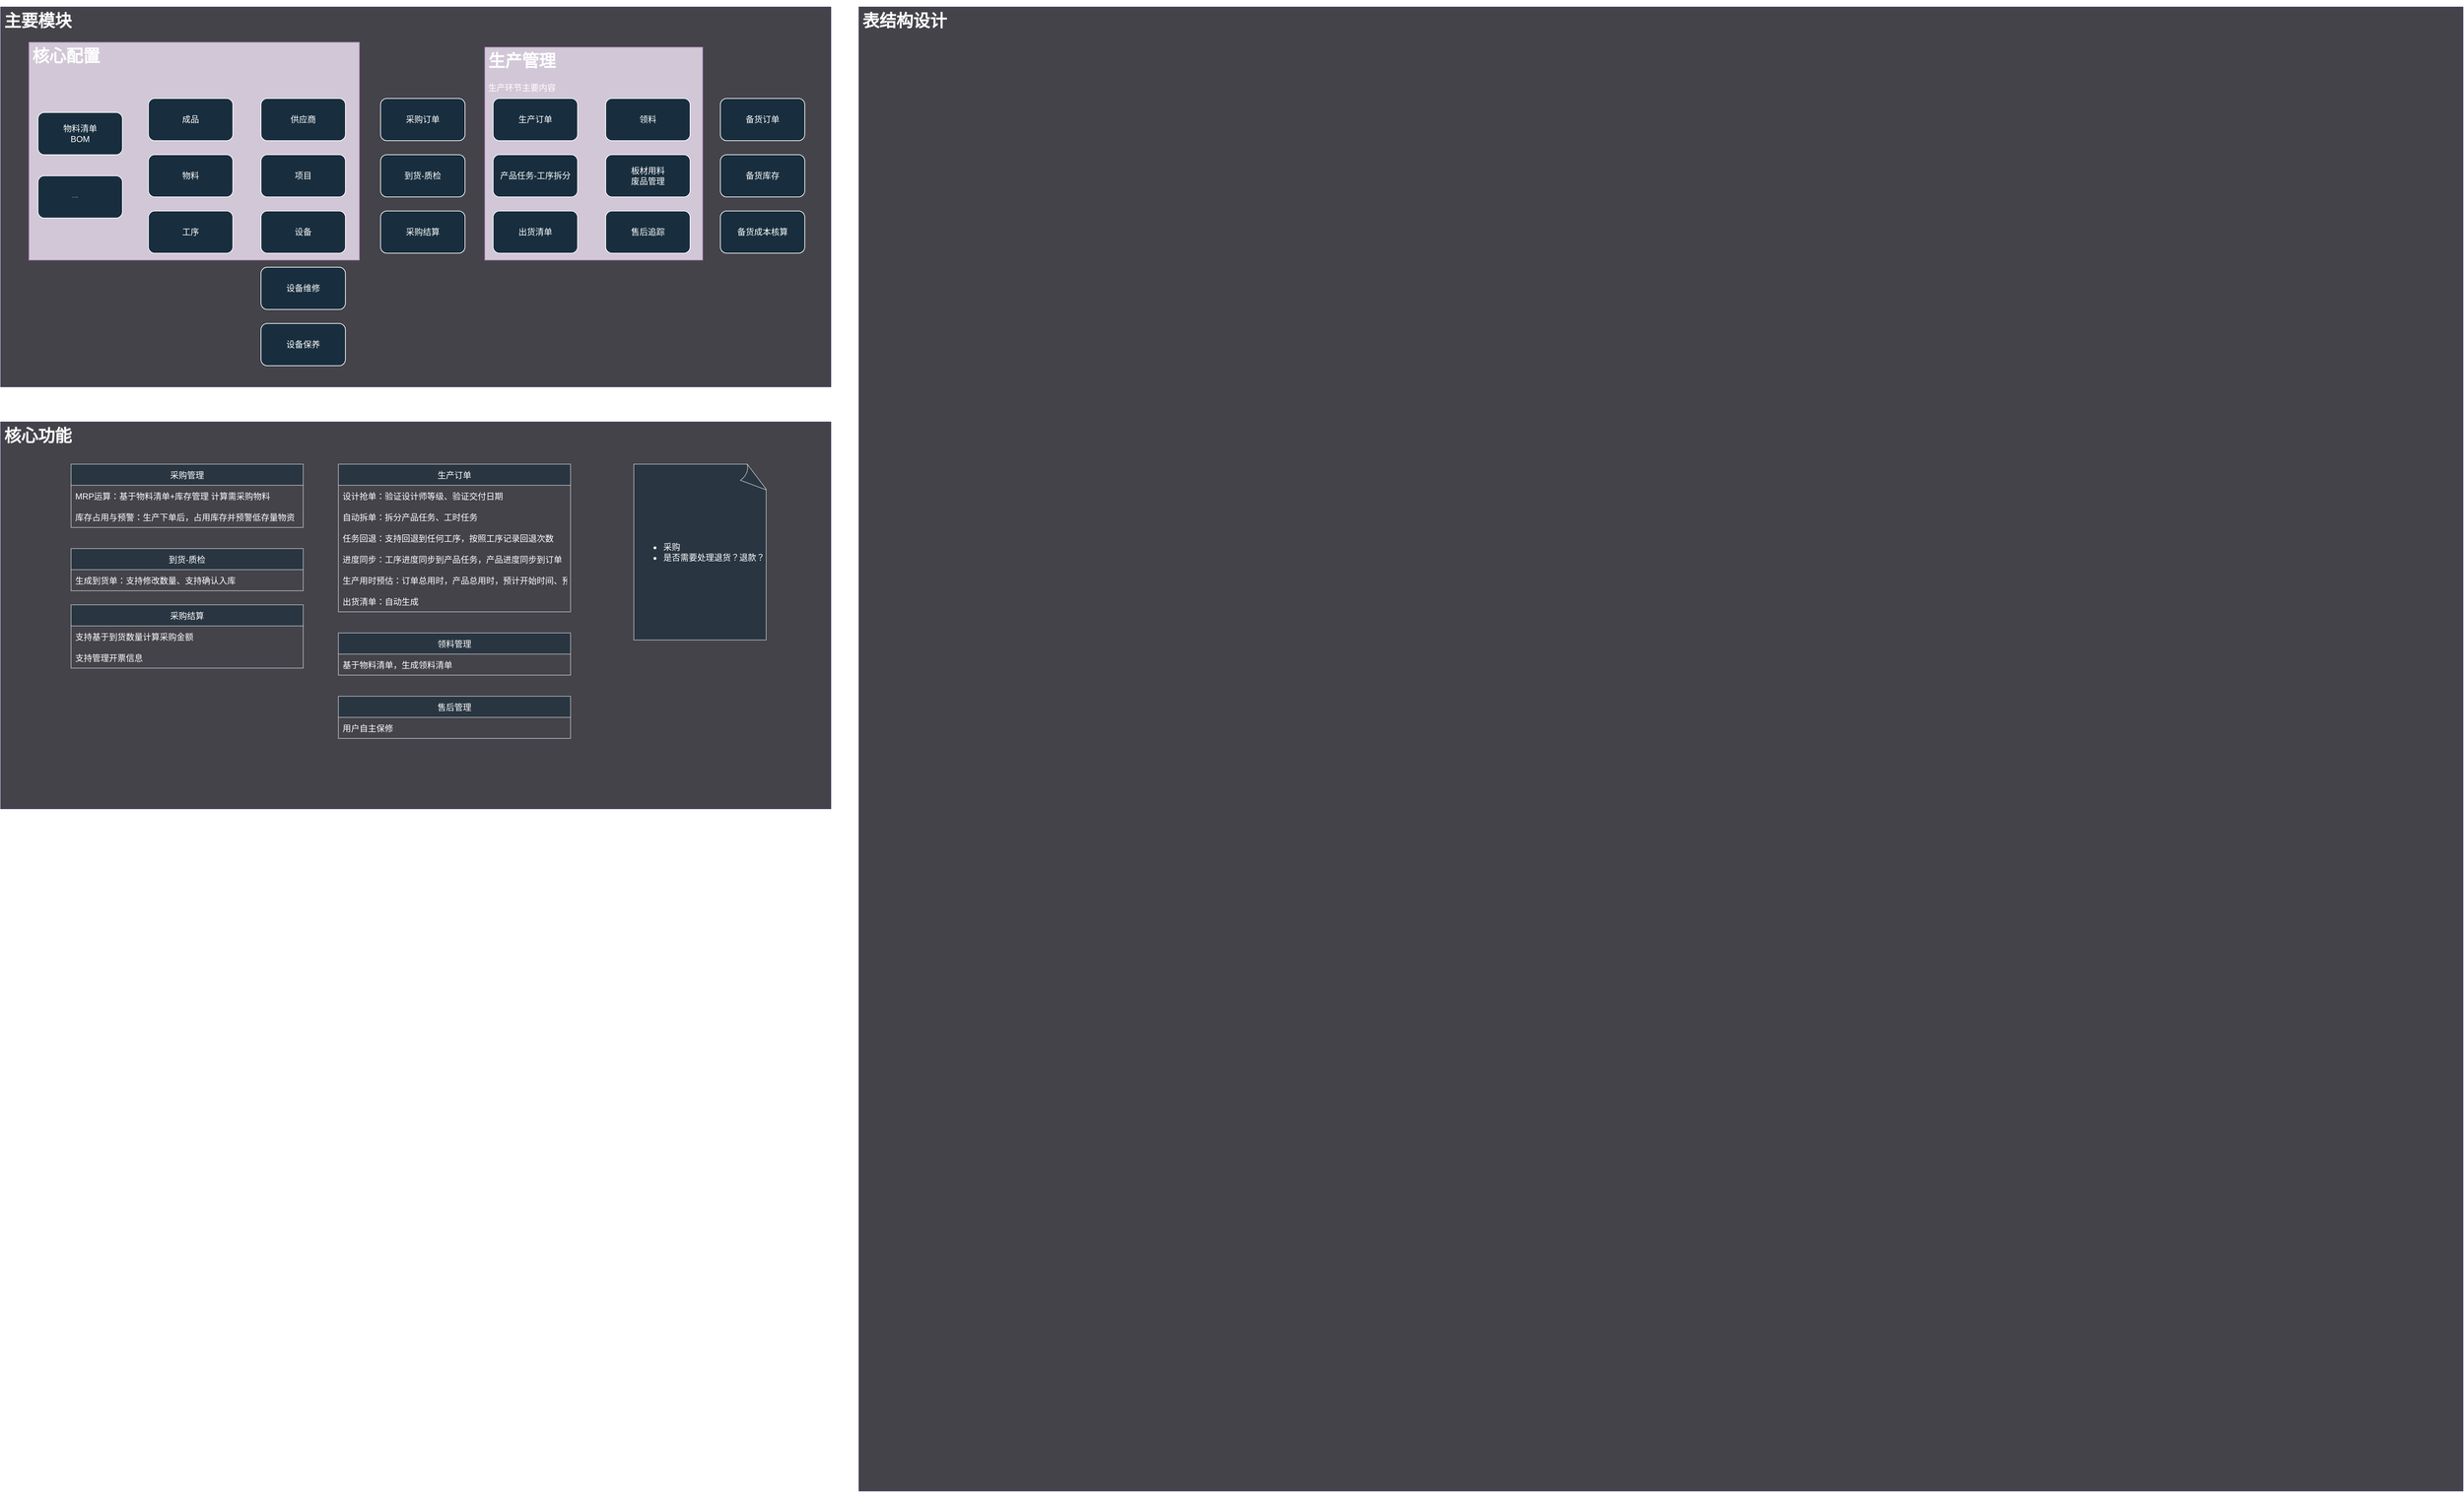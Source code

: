 <mxfile version="17.1.5" type="github">
  <diagram id="ZUUghf88n0iKDZj5hJ0J" name="Page-1">
    <mxGraphModel dx="2156" dy="1347" grid="1" gridSize="10" guides="0" tooltips="1" connect="0" arrows="0" fold="1" page="0" pageScale="1" pageWidth="827" pageHeight="1169" background="none" math="0" shadow="0">
      <root>
        <mxCell id="0" />
        <mxCell id="1" parent="0" />
        <mxCell id="YlMBUXd2ht9FfLMpNzXx-30" value="&lt;h1&gt;&lt;font color=&quot;#ffffff&quot;&gt;主要模块&lt;/font&gt;&lt;/h1&gt;&lt;p&gt;&lt;br&gt;&lt;/p&gt;" style="text;html=1;strokeColor=#444063;fillColor=#44434A;spacing=5;spacingTop=-20;whiteSpace=wrap;overflow=hidden;rounded=0;sketch=0;labelBackgroundColor=none;" vertex="1" parent="1">
          <mxGeometry x="300" y="10" width="1180" height="540" as="geometry" />
        </mxCell>
        <mxCell id="YlMBUXd2ht9FfLMpNzXx-55" value="&lt;h1&gt;&lt;font color=&quot;#ffffff&quot;&gt;核心配置&lt;/font&gt;&lt;/h1&gt;" style="text;html=1;strokeColor=#9673a6;fillColor=#e1d5e7;spacing=5;spacingTop=-20;whiteSpace=wrap;overflow=hidden;rounded=0;sketch=0;opacity=90;" vertex="1" parent="1">
          <mxGeometry x="340" y="60" width="470" height="310" as="geometry" />
        </mxCell>
        <mxCell id="YlMBUXd2ht9FfLMpNzXx-29" value="&lt;h1&gt;&lt;font color=&quot;#ffffff&quot;&gt;生产管理&lt;/font&gt;&lt;/h1&gt;&lt;p&gt;&lt;font color=&quot;#ffffff&quot;&gt;生产环节主要内容&lt;/font&gt;&lt;/p&gt;" style="text;html=1;strokeColor=#9673a6;fillColor=#e1d5e7;spacing=5;spacingTop=-20;whiteSpace=wrap;overflow=hidden;rounded=0;sketch=0;opacity=90;" vertex="1" parent="1">
          <mxGeometry x="988" y="67" width="310" height="303" as="geometry" />
        </mxCell>
        <mxCell id="YlMBUXd2ht9FfLMpNzXx-1" value="物料清单&lt;br&gt;BOM" style="rounded=1;whiteSpace=wrap;html=1;fillColor=#182E3E;strokeColor=#FFFFFF;fontColor=#FFFFFF;" vertex="1" parent="1">
          <mxGeometry x="353" y="160" width="120" height="60" as="geometry" />
        </mxCell>
        <mxCell id="YlMBUXd2ht9FfLMpNzXx-2" value="&lt;span&gt;&lt;blockquote style=&quot;margin-left: 46px; line-height: 100%; margin-bottom: 0pt; margin-top: 0pt; font-size: 1px;&quot;&gt;产品-工时-工序配置&lt;/blockquote&gt;&lt;/span&gt;" style="rounded=1;whiteSpace=wrap;html=1;align=left;fillColor=#182E3E;strokeColor=#FFFFFF;fontColor=#FFFFFF;" vertex="1" parent="1">
          <mxGeometry x="353" y="250" width="120" height="60" as="geometry" />
        </mxCell>
        <mxCell id="YlMBUXd2ht9FfLMpNzXx-3" value="成品" style="rounded=1;whiteSpace=wrap;html=1;fillColor=#182E3E;strokeColor=#FFFFFF;fontColor=#FFFFFF;" vertex="1" parent="1">
          <mxGeometry x="510" y="140" width="120" height="60" as="geometry" />
        </mxCell>
        <mxCell id="YlMBUXd2ht9FfLMpNzXx-4" value="物料" style="rounded=1;whiteSpace=wrap;html=1;fillColor=#182E3E;strokeColor=#FFFFFF;fontColor=#FFFFFF;" vertex="1" parent="1">
          <mxGeometry x="510" y="220" width="120" height="60" as="geometry" />
        </mxCell>
        <mxCell id="YlMBUXd2ht9FfLMpNzXx-5" value="工序" style="rounded=1;whiteSpace=wrap;html=1;fillColor=#182E3E;strokeColor=#FFFFFF;fontColor=#FFFFFF;" vertex="1" parent="1">
          <mxGeometry x="510" y="300" width="120" height="60" as="geometry" />
        </mxCell>
        <mxCell id="YlMBUXd2ht9FfLMpNzXx-6" value="供应商" style="rounded=1;whiteSpace=wrap;html=1;fillColor=#182E3E;strokeColor=#FFFFFF;fontColor=#FFFFFF;" vertex="1" parent="1">
          <mxGeometry x="670" y="140" width="120" height="60" as="geometry" />
        </mxCell>
        <mxCell id="YlMBUXd2ht9FfLMpNzXx-7" value="项目" style="rounded=1;whiteSpace=wrap;html=1;fillColor=#182E3E;strokeColor=#FFFFFF;fontColor=#FFFFFF;" vertex="1" parent="1">
          <mxGeometry x="670" y="220" width="120" height="60" as="geometry" />
        </mxCell>
        <mxCell id="YlMBUXd2ht9FfLMpNzXx-8" value="设备" style="rounded=1;whiteSpace=wrap;html=1;fillColor=#182E3E;strokeColor=#FFFFFF;fontColor=#FFFFFF;" vertex="1" parent="1">
          <mxGeometry x="670" y="300" width="120" height="60" as="geometry" />
        </mxCell>
        <mxCell id="YlMBUXd2ht9FfLMpNzXx-9" value="采购订单" style="rounded=1;whiteSpace=wrap;html=1;fillColor=#182E3E;strokeColor=#FFFFFF;fontColor=#FFFFFF;" vertex="1" parent="1">
          <mxGeometry x="840" y="140" width="120" height="60" as="geometry" />
        </mxCell>
        <mxCell id="YlMBUXd2ht9FfLMpNzXx-10" value="到货-质检" style="rounded=1;whiteSpace=wrap;html=1;fillColor=#182E3E;strokeColor=#FFFFFF;fontColor=#FFFFFF;" vertex="1" parent="1">
          <mxGeometry x="840" y="220" width="120" height="60" as="geometry" />
        </mxCell>
        <mxCell id="YlMBUXd2ht9FfLMpNzXx-11" value="采购结算" style="rounded=1;whiteSpace=wrap;html=1;fillColor=#182E3E;strokeColor=#FFFFFF;fontColor=#FFFFFF;" vertex="1" parent="1">
          <mxGeometry x="840" y="300" width="120" height="60" as="geometry" />
        </mxCell>
        <mxCell id="YlMBUXd2ht9FfLMpNzXx-12" value="生产订单" style="rounded=1;whiteSpace=wrap;html=1;fillColor=#182E3E;strokeColor=#FFFFFF;fontColor=#FFFFFF;" vertex="1" parent="1">
          <mxGeometry x="1000" y="140" width="120" height="60" as="geometry" />
        </mxCell>
        <mxCell id="YlMBUXd2ht9FfLMpNzXx-13" value="产品任务-工序拆分" style="rounded=1;whiteSpace=wrap;html=1;fillColor=#182E3E;strokeColor=#FFFFFF;fontColor=#FFFFFF;" vertex="1" parent="1">
          <mxGeometry x="1000" y="220" width="120" height="60" as="geometry" />
        </mxCell>
        <mxCell id="YlMBUXd2ht9FfLMpNzXx-14" value="出货清单" style="rounded=1;whiteSpace=wrap;html=1;fillColor=#182E3E;strokeColor=#FFFFFF;fontColor=#FFFFFF;" vertex="1" parent="1">
          <mxGeometry x="1000" y="300" width="120" height="60" as="geometry" />
        </mxCell>
        <mxCell id="YlMBUXd2ht9FfLMpNzXx-16" value="领料" style="rounded=1;whiteSpace=wrap;html=1;fillColor=#182E3E;strokeColor=#FFFFFF;fontColor=#FFFFFF;" vertex="1" parent="1">
          <mxGeometry x="1160" y="140" width="120" height="60" as="geometry" />
        </mxCell>
        <mxCell id="YlMBUXd2ht9FfLMpNzXx-17" value="板材用料&lt;br&gt;废品管理" style="rounded=1;whiteSpace=wrap;html=1;fillColor=#182E3E;strokeColor=#FFFFFF;fontColor=#FFFFFF;" vertex="1" parent="1">
          <mxGeometry x="1160" y="220" width="120" height="60" as="geometry" />
        </mxCell>
        <mxCell id="YlMBUXd2ht9FfLMpNzXx-18" value="备货订单" style="rounded=1;whiteSpace=wrap;html=1;fillColor=#182E3E;strokeColor=#FFFFFF;fontColor=#FFFFFF;" vertex="1" parent="1">
          <mxGeometry x="1323" y="140" width="120" height="60" as="geometry" />
        </mxCell>
        <mxCell id="YlMBUXd2ht9FfLMpNzXx-19" value="备货库存" style="rounded=1;whiteSpace=wrap;html=1;fillColor=#182E3E;strokeColor=#FFFFFF;fontColor=#FFFFFF;" vertex="1" parent="1">
          <mxGeometry x="1323" y="220" width="120" height="60" as="geometry" />
        </mxCell>
        <mxCell id="YlMBUXd2ht9FfLMpNzXx-20" value="备货成本核算" style="rounded=1;whiteSpace=wrap;html=1;fillColor=#182E3E;strokeColor=#FFFFFF;fontColor=#FFFFFF;" vertex="1" parent="1">
          <mxGeometry x="1323" y="300" width="120" height="60" as="geometry" />
        </mxCell>
        <mxCell id="YlMBUXd2ht9FfLMpNzXx-23" value="售后追踪" style="rounded=1;whiteSpace=wrap;html=1;fillColor=#182E3E;strokeColor=#FFFFFF;fontColor=#FFFFFF;" vertex="1" parent="1">
          <mxGeometry x="1160" y="300" width="120" height="60" as="geometry" />
        </mxCell>
        <mxCell id="YlMBUXd2ht9FfLMpNzXx-25" value="设备维修" style="rounded=1;whiteSpace=wrap;html=1;fillColor=#182E3E;strokeColor=#FFFFFF;fontColor=#FFFFFF;" vertex="1" parent="1">
          <mxGeometry x="670" y="380" width="120" height="60" as="geometry" />
        </mxCell>
        <mxCell id="YlMBUXd2ht9FfLMpNzXx-26" value="设备保养" style="rounded=1;whiteSpace=wrap;html=1;fillColor=#182E3E;strokeColor=#FFFFFF;fontColor=#FFFFFF;" vertex="1" parent="1">
          <mxGeometry x="670" y="460" width="120" height="60" as="geometry" />
        </mxCell>
        <mxCell id="YlMBUXd2ht9FfLMpNzXx-31" value="&lt;h1&gt;&lt;font color=&quot;#ffffff&quot;&gt;核心功能&lt;/font&gt;&lt;/h1&gt;&lt;p&gt;&lt;br&gt;&lt;/p&gt;" style="text;html=1;strokeColor=#444063;fillColor=#44434A;spacing=5;spacingTop=-20;whiteSpace=wrap;overflow=hidden;rounded=0;sketch=0;labelBackgroundColor=none;" vertex="1" parent="1">
          <mxGeometry x="300" y="600" width="1180" height="550" as="geometry" />
        </mxCell>
        <mxCell id="YlMBUXd2ht9FfLMpNzXx-56" value="采购管理" style="swimlane;fontStyle=0;childLayout=stackLayout;horizontal=1;startSize=30;horizontalStack=0;resizeParent=1;resizeParentMax=0;resizeLast=0;collapsible=1;marginBottom=0;rounded=0;sketch=0;fontColor=#FFFFFF;strokeColor=#FFFFFF;fillColor=#182E3E;opacity=60;" vertex="1" parent="1">
          <mxGeometry x="400" y="660" width="330" height="90" as="geometry" />
        </mxCell>
        <mxCell id="YlMBUXd2ht9FfLMpNzXx-57" value="MRP运算：基于物料清单+库存管理 计算需采购物料" style="text;strokeColor=none;fillColor=none;align=left;verticalAlign=middle;spacingLeft=4;spacingRight=4;overflow=hidden;points=[[0,0.5],[1,0.5]];portConstraint=eastwest;rotatable=0;rounded=0;sketch=0;fontColor=#FFFFFF;opacity=60;" vertex="1" parent="YlMBUXd2ht9FfLMpNzXx-56">
          <mxGeometry y="30" width="330" height="30" as="geometry" />
        </mxCell>
        <mxCell id="YlMBUXd2ht9FfLMpNzXx-59" value="库存占用与预警：生产下单后，占用库存并预警低存量物资" style="text;strokeColor=none;fillColor=none;align=left;verticalAlign=middle;spacingLeft=4;spacingRight=4;overflow=hidden;points=[[0,0.5],[1,0.5]];portConstraint=eastwest;rotatable=0;rounded=0;sketch=0;fontColor=#FFFFFF;opacity=60;" vertex="1" parent="YlMBUXd2ht9FfLMpNzXx-56">
          <mxGeometry y="60" width="330" height="30" as="geometry" />
        </mxCell>
        <mxCell id="YlMBUXd2ht9FfLMpNzXx-61" value="到货-质检" style="swimlane;fontStyle=0;childLayout=stackLayout;horizontal=1;startSize=30;horizontalStack=0;resizeParent=1;resizeParentMax=0;resizeLast=0;collapsible=1;marginBottom=0;rounded=0;sketch=0;fontColor=#FFFFFF;strokeColor=#FFFFFF;fillColor=#182E3E;opacity=60;" vertex="1" parent="1">
          <mxGeometry x="400" y="780" width="330" height="60" as="geometry" />
        </mxCell>
        <mxCell id="YlMBUXd2ht9FfLMpNzXx-62" value="生成到货单：支持修改数量、支持确认入库" style="text;strokeColor=none;fillColor=none;align=left;verticalAlign=middle;spacingLeft=4;spacingRight=4;overflow=hidden;points=[[0,0.5],[1,0.5]];portConstraint=eastwest;rotatable=0;rounded=0;sketch=0;fontColor=#FFFFFF;opacity=60;" vertex="1" parent="YlMBUXd2ht9FfLMpNzXx-61">
          <mxGeometry y="30" width="330" height="30" as="geometry" />
        </mxCell>
        <mxCell id="YlMBUXd2ht9FfLMpNzXx-64" value="采购结算" style="swimlane;fontStyle=0;childLayout=stackLayout;horizontal=1;startSize=30;horizontalStack=0;resizeParent=1;resizeParentMax=0;resizeLast=0;collapsible=1;marginBottom=0;rounded=0;sketch=0;fontColor=#FFFFFF;strokeColor=#FFFFFF;fillColor=#182E3E;opacity=60;" vertex="1" parent="1">
          <mxGeometry x="400" y="860" width="330" height="90" as="geometry" />
        </mxCell>
        <mxCell id="YlMBUXd2ht9FfLMpNzXx-65" value="支持基于到货数量计算采购金额" style="text;strokeColor=none;fillColor=none;align=left;verticalAlign=middle;spacingLeft=4;spacingRight=4;overflow=hidden;points=[[0,0.5],[1,0.5]];portConstraint=eastwest;rotatable=0;rounded=0;sketch=0;fontColor=#FFFFFF;opacity=60;" vertex="1" parent="YlMBUXd2ht9FfLMpNzXx-64">
          <mxGeometry y="30" width="330" height="30" as="geometry" />
        </mxCell>
        <mxCell id="YlMBUXd2ht9FfLMpNzXx-68" value="支持管理开票信息" style="text;strokeColor=none;fillColor=none;align=left;verticalAlign=middle;spacingLeft=4;spacingRight=4;overflow=hidden;points=[[0,0.5],[1,0.5]];portConstraint=eastwest;rotatable=0;rounded=0;sketch=0;fontColor=#FFFFFF;opacity=60;" vertex="1" parent="YlMBUXd2ht9FfLMpNzXx-64">
          <mxGeometry y="60" width="330" height="30" as="geometry" />
        </mxCell>
        <mxCell id="YlMBUXd2ht9FfLMpNzXx-71" value="&lt;ul&gt;&lt;li&gt;&lt;span&gt;采购&lt;/span&gt;&lt;/li&gt;&lt;li&gt;&lt;span&gt;是否需要处理退货？退款？&lt;/span&gt;&lt;/li&gt;&lt;/ul&gt;" style="whiteSpace=wrap;html=1;shape=mxgraph.basic.document;rounded=0;sketch=0;fontColor=#FFFFFF;strokeColor=#FFFFFF;fillColor=#182E3E;opacity=60;align=left;" vertex="1" parent="1">
          <mxGeometry x="1200" y="660" width="190" height="250" as="geometry" />
        </mxCell>
        <mxCell id="YlMBUXd2ht9FfLMpNzXx-80" value="生产订单" style="swimlane;fontStyle=0;childLayout=stackLayout;horizontal=1;startSize=30;horizontalStack=0;resizeParent=1;resizeParentMax=0;resizeLast=0;collapsible=1;marginBottom=0;rounded=0;sketch=0;fontColor=#FFFFFF;strokeColor=#FFFFFF;fillColor=#182E3E;opacity=60;" vertex="1" parent="1">
          <mxGeometry x="780" y="660" width="330" height="210" as="geometry" />
        </mxCell>
        <mxCell id="YlMBUXd2ht9FfLMpNzXx-81" value="设计抢单：验证设计师等级、验证交付日期" style="text;strokeColor=none;fillColor=none;align=left;verticalAlign=middle;spacingLeft=4;spacingRight=4;overflow=hidden;points=[[0,0.5],[1,0.5]];portConstraint=eastwest;rotatable=0;rounded=0;sketch=0;fontColor=#FFFFFF;opacity=60;" vertex="1" parent="YlMBUXd2ht9FfLMpNzXx-80">
          <mxGeometry y="30" width="330" height="30" as="geometry" />
        </mxCell>
        <mxCell id="YlMBUXd2ht9FfLMpNzXx-82" value="自动拆单：拆分产品任务、工时任务" style="text;strokeColor=none;fillColor=none;align=left;verticalAlign=middle;spacingLeft=4;spacingRight=4;overflow=hidden;points=[[0,0.5],[1,0.5]];portConstraint=eastwest;rotatable=0;rounded=0;sketch=0;fontColor=#FFFFFF;opacity=60;" vertex="1" parent="YlMBUXd2ht9FfLMpNzXx-80">
          <mxGeometry y="60" width="330" height="30" as="geometry" />
        </mxCell>
        <mxCell id="YlMBUXd2ht9FfLMpNzXx-88" value="任务回退：支持回退到任何工序，按照工序记录回退次数" style="text;strokeColor=none;fillColor=none;align=left;verticalAlign=middle;spacingLeft=4;spacingRight=4;overflow=hidden;points=[[0,0.5],[1,0.5]];portConstraint=eastwest;rotatable=0;rounded=0;sketch=0;fontColor=#FFFFFF;opacity=60;" vertex="1" parent="YlMBUXd2ht9FfLMpNzXx-80">
          <mxGeometry y="90" width="330" height="30" as="geometry" />
        </mxCell>
        <mxCell id="YlMBUXd2ht9FfLMpNzXx-89" value="进度同步：工序进度同步到产品任务，产品进度同步到订单" style="text;strokeColor=none;fillColor=none;align=left;verticalAlign=middle;spacingLeft=4;spacingRight=4;overflow=hidden;points=[[0,0.5],[1,0.5]];portConstraint=eastwest;rotatable=0;rounded=0;sketch=0;fontColor=#FFFFFF;opacity=60;" vertex="1" parent="YlMBUXd2ht9FfLMpNzXx-80">
          <mxGeometry y="120" width="330" height="30" as="geometry" />
        </mxCell>
        <mxCell id="YlMBUXd2ht9FfLMpNzXx-90" value="生产用时预估：订单总用时，产品总用时，预计开始时间、预计结束时间" style="text;strokeColor=none;fillColor=none;align=left;verticalAlign=middle;spacingLeft=4;spacingRight=4;overflow=hidden;points=[[0,0.5],[1,0.5]];portConstraint=eastwest;rotatable=0;rounded=0;sketch=0;fontColor=#FFFFFF;opacity=60;" vertex="1" parent="YlMBUXd2ht9FfLMpNzXx-80">
          <mxGeometry y="150" width="330" height="30" as="geometry" />
        </mxCell>
        <mxCell id="YlMBUXd2ht9FfLMpNzXx-91" value="出货清单：自动生成" style="text;strokeColor=none;fillColor=none;align=left;verticalAlign=middle;spacingLeft=4;spacingRight=4;overflow=hidden;points=[[0,0.5],[1,0.5]];portConstraint=eastwest;rotatable=0;rounded=0;sketch=0;fontColor=#FFFFFF;opacity=60;" vertex="1" parent="YlMBUXd2ht9FfLMpNzXx-80">
          <mxGeometry y="180" width="330" height="30" as="geometry" />
        </mxCell>
        <mxCell id="YlMBUXd2ht9FfLMpNzXx-83" value="领料管理" style="swimlane;fontStyle=0;childLayout=stackLayout;horizontal=1;startSize=30;horizontalStack=0;resizeParent=1;resizeParentMax=0;resizeLast=0;collapsible=1;marginBottom=0;rounded=0;sketch=0;fontColor=#FFFFFF;strokeColor=#FFFFFF;fillColor=#182E3E;opacity=60;" vertex="1" parent="1">
          <mxGeometry x="780" y="900" width="330" height="60" as="geometry" />
        </mxCell>
        <mxCell id="YlMBUXd2ht9FfLMpNzXx-84" value="基于物料清单，生成领料清单" style="text;strokeColor=none;fillColor=none;align=left;verticalAlign=middle;spacingLeft=4;spacingRight=4;overflow=hidden;points=[[0,0.5],[1,0.5]];portConstraint=eastwest;rotatable=0;rounded=0;sketch=0;fontColor=#FFFFFF;opacity=60;" vertex="1" parent="YlMBUXd2ht9FfLMpNzXx-83">
          <mxGeometry y="30" width="330" height="30" as="geometry" />
        </mxCell>
        <mxCell id="YlMBUXd2ht9FfLMpNzXx-85" value="售后管理" style="swimlane;fontStyle=0;childLayout=stackLayout;horizontal=1;startSize=30;horizontalStack=0;resizeParent=1;resizeParentMax=0;resizeLast=0;collapsible=1;marginBottom=0;rounded=0;sketch=0;fontColor=#FFFFFF;strokeColor=#FFFFFF;fillColor=#182E3E;opacity=60;" vertex="1" parent="1">
          <mxGeometry x="780" y="990" width="330" height="60" as="geometry" />
        </mxCell>
        <mxCell id="YlMBUXd2ht9FfLMpNzXx-86" value="用户自主保修" style="text;strokeColor=none;fillColor=none;align=left;verticalAlign=middle;spacingLeft=4;spacingRight=4;overflow=hidden;points=[[0,0.5],[1,0.5]];portConstraint=eastwest;rotatable=0;rounded=0;sketch=0;fontColor=#FFFFFF;opacity=60;" vertex="1" parent="YlMBUXd2ht9FfLMpNzXx-85">
          <mxGeometry y="30" width="330" height="30" as="geometry" />
        </mxCell>
        <mxCell id="YlMBUXd2ht9FfLMpNzXx-92" value="&lt;h1&gt;&lt;font color=&quot;#ffffff&quot;&gt;表结构设计&lt;/font&gt;&lt;/h1&gt;&lt;p&gt;&lt;br&gt;&lt;/p&gt;" style="text;html=1;strokeColor=#444063;fillColor=#44434A;spacing=5;spacingTop=-20;whiteSpace=wrap;overflow=hidden;rounded=0;sketch=0;labelBackgroundColor=none;" vertex="1" parent="1">
          <mxGeometry x="1520" y="10" width="2280" height="2110" as="geometry" />
        </mxCell>
      </root>
    </mxGraphModel>
  </diagram>
</mxfile>
